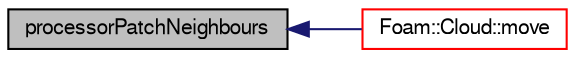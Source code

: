 digraph "processorPatchNeighbours"
{
  bgcolor="transparent";
  edge [fontname="FreeSans",fontsize="10",labelfontname="FreeSans",labelfontsize="10"];
  node [fontname="FreeSans",fontsize="10",shape=record];
  rankdir="LR";
  Node1 [label="processorPatchNeighbours",height=0.2,width=0.4,color="black", fillcolor="grey75", style="filled" fontcolor="black"];
  Node1 -> Node2 [dir="back",color="midnightblue",fontsize="10",style="solid",fontname="FreeSans"];
  Node2 [label="Foam::Cloud::move",height=0.2,width=0.4,color="red",URL="$a00267.html#a1aa654ad94ec7ea9f8cbfd730b2bb2ce",tooltip="Move the particles. "];
}
